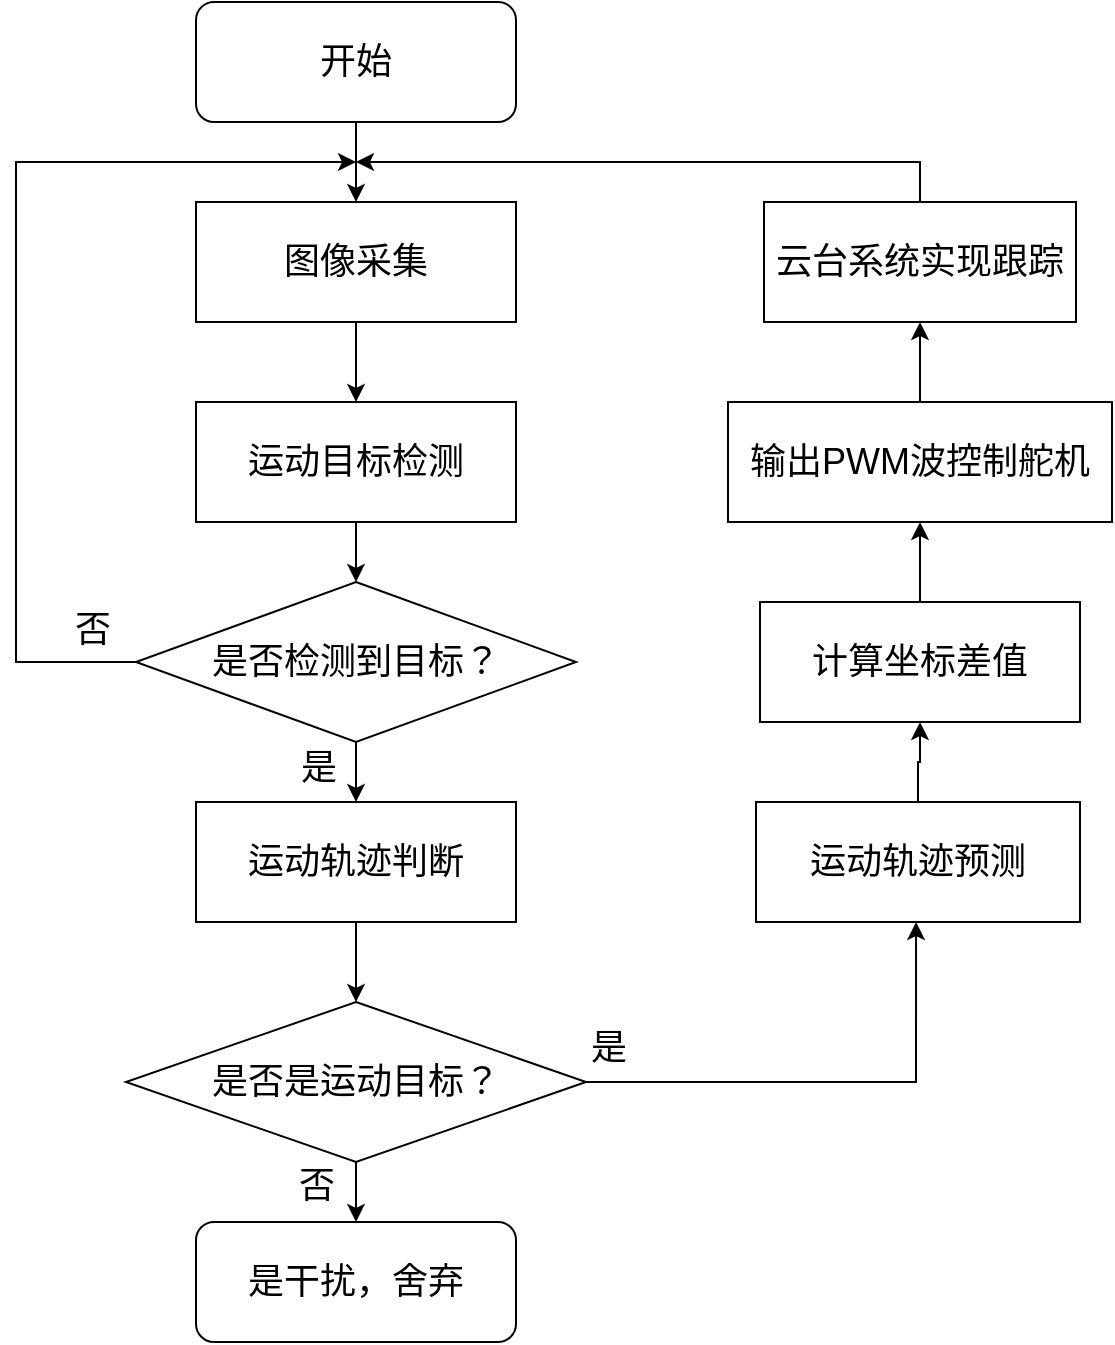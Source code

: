 <mxfile version="21.6.6" type="github">
  <diagram name="第 1 页" id="NUtxXekEzBuu321GC3n4">
    <mxGraphModel dx="511" dy="438" grid="1" gridSize="10" guides="1" tooltips="1" connect="1" arrows="1" fold="1" page="1" pageScale="1" pageWidth="827" pageHeight="1169" math="0" shadow="0">
      <root>
        <mxCell id="0" />
        <mxCell id="1" parent="0" />
        <mxCell id="Mj7DN6Mm6IV7MVb0Db-V-25" style="edgeStyle=orthogonalEdgeStyle;rounded=0;orthogonalLoop=1;jettySize=auto;html=1;exitX=0.5;exitY=1;exitDx=0;exitDy=0;entryX=0.5;entryY=0;entryDx=0;entryDy=0;" edge="1" parent="1" source="Mj7DN6Mm6IV7MVb0Db-V-3" target="Mj7DN6Mm6IV7MVb0Db-V-4">
          <mxGeometry relative="1" as="geometry" />
        </mxCell>
        <mxCell id="Mj7DN6Mm6IV7MVb0Db-V-3" value="&lt;font style=&quot;font-size: 18px;&quot;&gt;开始&lt;/font&gt;" style="rounded=1;whiteSpace=wrap;html=1;" vertex="1" parent="1">
          <mxGeometry x="140" y="60" width="160" height="60" as="geometry" />
        </mxCell>
        <mxCell id="Mj7DN6Mm6IV7MVb0Db-V-26" style="edgeStyle=orthogonalEdgeStyle;rounded=0;orthogonalLoop=1;jettySize=auto;html=1;exitX=0.5;exitY=1;exitDx=0;exitDy=0;entryX=0.5;entryY=0;entryDx=0;entryDy=0;" edge="1" parent="1" source="Mj7DN6Mm6IV7MVb0Db-V-4" target="Mj7DN6Mm6IV7MVb0Db-V-5">
          <mxGeometry relative="1" as="geometry" />
        </mxCell>
        <mxCell id="Mj7DN6Mm6IV7MVb0Db-V-4" value="&lt;font style=&quot;font-size: 18px;&quot;&gt;图像采集&lt;/font&gt;" style="rounded=0;whiteSpace=wrap;html=1;" vertex="1" parent="1">
          <mxGeometry x="140" y="160" width="160" height="60" as="geometry" />
        </mxCell>
        <mxCell id="Mj7DN6Mm6IV7MVb0Db-V-27" style="edgeStyle=orthogonalEdgeStyle;rounded=0;orthogonalLoop=1;jettySize=auto;html=1;exitX=0.5;exitY=1;exitDx=0;exitDy=0;entryX=0.5;entryY=0;entryDx=0;entryDy=0;" edge="1" parent="1" source="Mj7DN6Mm6IV7MVb0Db-V-5" target="Mj7DN6Mm6IV7MVb0Db-V-6">
          <mxGeometry relative="1" as="geometry" />
        </mxCell>
        <mxCell id="Mj7DN6Mm6IV7MVb0Db-V-5" value="&lt;font style=&quot;font-size: 18px;&quot;&gt;运动目标检测&lt;/font&gt;" style="rounded=0;whiteSpace=wrap;html=1;" vertex="1" parent="1">
          <mxGeometry x="140" y="260" width="160" height="60" as="geometry" />
        </mxCell>
        <mxCell id="Mj7DN6Mm6IV7MVb0Db-V-28" style="edgeStyle=orthogonalEdgeStyle;rounded=0;orthogonalLoop=1;jettySize=auto;html=1;exitX=0.5;exitY=1;exitDx=0;exitDy=0;entryX=0.5;entryY=0;entryDx=0;entryDy=0;" edge="1" parent="1" source="Mj7DN6Mm6IV7MVb0Db-V-6" target="Mj7DN6Mm6IV7MVb0Db-V-7">
          <mxGeometry relative="1" as="geometry" />
        </mxCell>
        <mxCell id="Mj7DN6Mm6IV7MVb0Db-V-34" style="edgeStyle=elbowEdgeStyle;rounded=0;orthogonalLoop=1;jettySize=auto;html=1;exitX=0;exitY=0.5;exitDx=0;exitDy=0;" edge="1" parent="1" source="Mj7DN6Mm6IV7MVb0Db-V-6">
          <mxGeometry relative="1" as="geometry">
            <mxPoint x="220" y="140" as="targetPoint" />
            <Array as="points">
              <mxPoint x="50" y="250" />
            </Array>
          </mxGeometry>
        </mxCell>
        <mxCell id="Mj7DN6Mm6IV7MVb0Db-V-35" value="&lt;font style=&quot;font-size: 18px;&quot;&gt;否&lt;/font&gt;" style="edgeLabel;html=1;align=center;verticalAlign=middle;resizable=0;points=[];" vertex="1" connectable="0" parent="Mj7DN6Mm6IV7MVb0Db-V-34">
          <mxGeometry x="-0.875" y="-1" relative="1" as="geometry">
            <mxPoint x="120" y="263" as="offset" />
          </mxGeometry>
        </mxCell>
        <mxCell id="Mj7DN6Mm6IV7MVb0Db-V-6" value="&lt;font style=&quot;font-size: 18px;&quot;&gt;是否检测到目标？&lt;/font&gt;" style="rhombus;whiteSpace=wrap;html=1;" vertex="1" parent="1">
          <mxGeometry x="110" y="350" width="220" height="80" as="geometry" />
        </mxCell>
        <mxCell id="Mj7DN6Mm6IV7MVb0Db-V-29" style="edgeStyle=orthogonalEdgeStyle;rounded=0;orthogonalLoop=1;jettySize=auto;html=1;exitX=0.5;exitY=1;exitDx=0;exitDy=0;entryX=0.5;entryY=0;entryDx=0;entryDy=0;" edge="1" parent="1" source="Mj7DN6Mm6IV7MVb0Db-V-7" target="Mj7DN6Mm6IV7MVb0Db-V-8">
          <mxGeometry relative="1" as="geometry" />
        </mxCell>
        <mxCell id="Mj7DN6Mm6IV7MVb0Db-V-7" value="&lt;font style=&quot;font-size: 18px;&quot;&gt;运动轨迹判断&lt;/font&gt;" style="rounded=0;whiteSpace=wrap;html=1;" vertex="1" parent="1">
          <mxGeometry x="140" y="460" width="160" height="60" as="geometry" />
        </mxCell>
        <mxCell id="Mj7DN6Mm6IV7MVb0Db-V-17" style="edgeStyle=orthogonalEdgeStyle;rounded=0;orthogonalLoop=1;jettySize=auto;html=1;entryX=0.494;entryY=1;entryDx=0;entryDy=0;entryPerimeter=0;" edge="1" parent="1" source="Mj7DN6Mm6IV7MVb0Db-V-8" target="Mj7DN6Mm6IV7MVb0Db-V-10">
          <mxGeometry relative="1" as="geometry">
            <mxPoint x="500" y="530" as="targetPoint" />
          </mxGeometry>
        </mxCell>
        <mxCell id="Mj7DN6Mm6IV7MVb0Db-V-30" style="edgeStyle=orthogonalEdgeStyle;rounded=0;orthogonalLoop=1;jettySize=auto;html=1;exitX=0.5;exitY=1;exitDx=0;exitDy=0;entryX=0.5;entryY=0;entryDx=0;entryDy=0;" edge="1" parent="1" source="Mj7DN6Mm6IV7MVb0Db-V-8" target="Mj7DN6Mm6IV7MVb0Db-V-9">
          <mxGeometry relative="1" as="geometry" />
        </mxCell>
        <mxCell id="Mj7DN6Mm6IV7MVb0Db-V-8" value="&lt;font style=&quot;font-size: 18px;&quot;&gt;是否是运动目标？&lt;/font&gt;" style="rhombus;whiteSpace=wrap;html=1;" vertex="1" parent="1">
          <mxGeometry x="105" y="560" width="230" height="80" as="geometry" />
        </mxCell>
        <mxCell id="Mj7DN6Mm6IV7MVb0Db-V-9" value="&lt;font style=&quot;font-size: 18px;&quot;&gt;是干扰，舍弃&lt;/font&gt;" style="rounded=1;whiteSpace=wrap;html=1;" vertex="1" parent="1">
          <mxGeometry x="140" y="670" width="160" height="60" as="geometry" />
        </mxCell>
        <mxCell id="Mj7DN6Mm6IV7MVb0Db-V-20" style="edgeStyle=orthogonalEdgeStyle;rounded=0;orthogonalLoop=1;jettySize=auto;html=1;exitX=0.5;exitY=0;exitDx=0;exitDy=0;entryX=0.5;entryY=1;entryDx=0;entryDy=0;" edge="1" parent="1" source="Mj7DN6Mm6IV7MVb0Db-V-10" target="Mj7DN6Mm6IV7MVb0Db-V-11">
          <mxGeometry relative="1" as="geometry" />
        </mxCell>
        <mxCell id="Mj7DN6Mm6IV7MVb0Db-V-10" value="&lt;font style=&quot;font-size: 18px;&quot;&gt;运动轨迹预测&lt;/font&gt;" style="rounded=0;whiteSpace=wrap;html=1;" vertex="1" parent="1">
          <mxGeometry x="420" y="460" width="162" height="60" as="geometry" />
        </mxCell>
        <mxCell id="Mj7DN6Mm6IV7MVb0Db-V-21" style="edgeStyle=orthogonalEdgeStyle;rounded=0;orthogonalLoop=1;jettySize=auto;html=1;exitX=0.5;exitY=0;exitDx=0;exitDy=0;entryX=0.5;entryY=1;entryDx=0;entryDy=0;" edge="1" parent="1" source="Mj7DN6Mm6IV7MVb0Db-V-11" target="Mj7DN6Mm6IV7MVb0Db-V-12">
          <mxGeometry relative="1" as="geometry" />
        </mxCell>
        <mxCell id="Mj7DN6Mm6IV7MVb0Db-V-11" value="&lt;font style=&quot;font-size: 18px;&quot;&gt;计算坐标差值&lt;/font&gt;" style="rounded=0;whiteSpace=wrap;html=1;" vertex="1" parent="1">
          <mxGeometry x="422" y="360" width="160" height="60" as="geometry" />
        </mxCell>
        <mxCell id="Mj7DN6Mm6IV7MVb0Db-V-22" style="edgeStyle=orthogonalEdgeStyle;rounded=0;orthogonalLoop=1;jettySize=auto;html=1;exitX=0.5;exitY=0;exitDx=0;exitDy=0;" edge="1" parent="1" source="Mj7DN6Mm6IV7MVb0Db-V-12" target="Mj7DN6Mm6IV7MVb0Db-V-13">
          <mxGeometry relative="1" as="geometry" />
        </mxCell>
        <mxCell id="Mj7DN6Mm6IV7MVb0Db-V-12" value="&lt;font style=&quot;font-size: 18px;&quot;&gt;&lt;font style=&quot;font-size: 18px;&quot;&gt;输&lt;/font&gt;出PWM波控制舵机&lt;/font&gt;" style="rounded=0;whiteSpace=wrap;html=1;" vertex="1" parent="1">
          <mxGeometry x="406" y="260" width="192" height="60" as="geometry" />
        </mxCell>
        <mxCell id="Mj7DN6Mm6IV7MVb0Db-V-13" value="&lt;font style=&quot;font-size: 18px;&quot;&gt;云台系统实现跟踪&lt;/font&gt;" style="rounded=0;whiteSpace=wrap;html=1;" vertex="1" parent="1">
          <mxGeometry x="424" y="160" width="156" height="60" as="geometry" />
        </mxCell>
        <mxCell id="Mj7DN6Mm6IV7MVb0Db-V-14" style="edgeStyle=orthogonalEdgeStyle;rounded=0;orthogonalLoop=1;jettySize=auto;html=1;exitX=0.5;exitY=1;exitDx=0;exitDy=0;" edge="1" parent="1" source="Mj7DN6Mm6IV7MVb0Db-V-4" target="Mj7DN6Mm6IV7MVb0Db-V-4">
          <mxGeometry relative="1" as="geometry" />
        </mxCell>
        <mxCell id="Mj7DN6Mm6IV7MVb0Db-V-33" value="" style="edgeStyle=orthogonalEdgeStyle;orthogonalLoop=1;jettySize=auto;html=1;rounded=0;strokeColor=default;exitX=0.5;exitY=0;exitDx=0;exitDy=0;" edge="1" parent="1" source="Mj7DN6Mm6IV7MVb0Db-V-13">
          <mxGeometry width="80" relative="1" as="geometry">
            <mxPoint x="510" y="150" as="sourcePoint" />
            <mxPoint x="220" y="140" as="targetPoint" />
            <Array as="points">
              <mxPoint x="502" y="140" />
            </Array>
          </mxGeometry>
        </mxCell>
        <mxCell id="Mj7DN6Mm6IV7MVb0Db-V-36" value="&lt;font style=&quot;font-size: 18px;&quot;&gt;是&lt;/font&gt;" style="edgeLabel;html=1;align=center;verticalAlign=middle;resizable=0;points=[];" vertex="1" connectable="0" parent="1">
          <mxGeometry x="207.0" y="454" as="geometry">
            <mxPoint x="-6" y="-11" as="offset" />
          </mxGeometry>
        </mxCell>
        <mxCell id="Mj7DN6Mm6IV7MVb0Db-V-37" value="&lt;font style=&quot;font-size: 18px;&quot;&gt;否&lt;/font&gt;" style="edgeLabel;html=1;align=center;verticalAlign=middle;resizable=0;points=[];" vertex="1" connectable="0" parent="1">
          <mxGeometry x="87.37" y="374" as="geometry" />
        </mxCell>
        <mxCell id="Mj7DN6Mm6IV7MVb0Db-V-38" value="&lt;font style=&quot;font-size: 18px;&quot;&gt;是&lt;/font&gt;" style="edgeLabel;html=1;align=center;verticalAlign=middle;resizable=0;points=[];" vertex="1" connectable="0" parent="1">
          <mxGeometry x="352.0" y="594" as="geometry">
            <mxPoint x="-6" y="-11" as="offset" />
          </mxGeometry>
        </mxCell>
      </root>
    </mxGraphModel>
  </diagram>
</mxfile>
